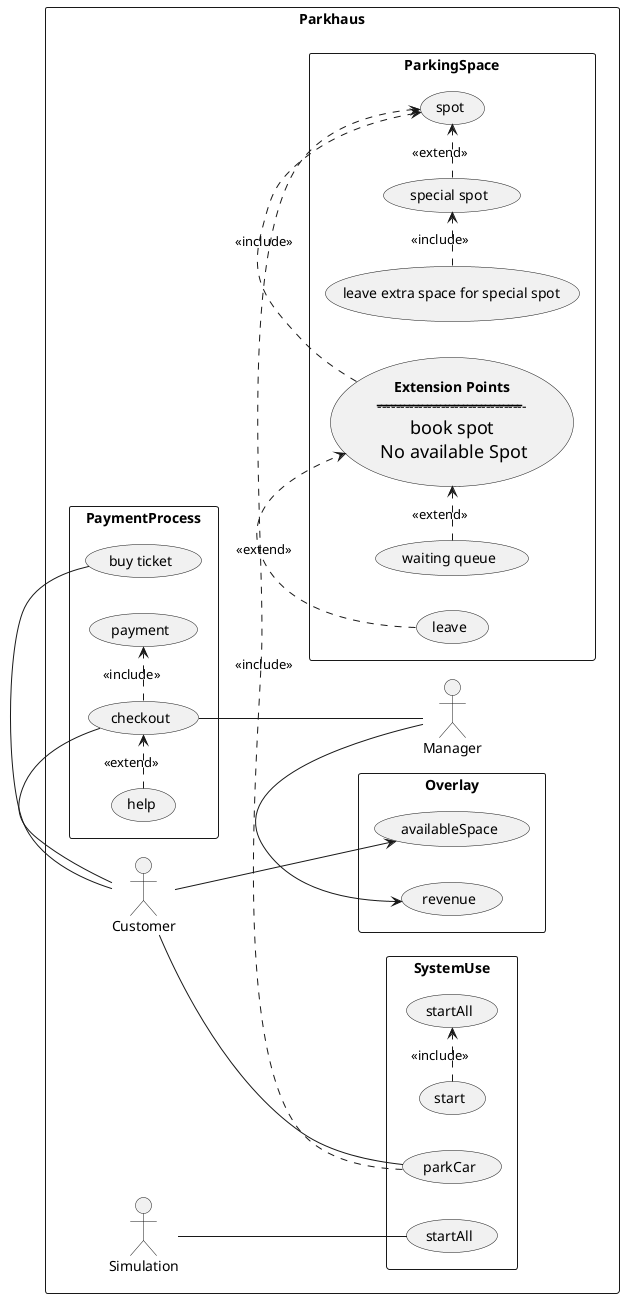 @startuml
left to right direction
skinparam packageStyle rectangle

package Parkhaus {
    actor Simulation as S
    actor Customer as C
    actor Manager as M

    rectangle SystemUse {
        S -- (startAll)
        (startAll) as (sA)
        (parkCar) as pC
        (start) .> (sA) : <<include>>
        C -- (pC)
    }


    rectangle ParkingSpace {
        (** Extension Points **\n ----------------------------------------------------------------------------------------------------------------------------------------------------------------- \n <size:18>book spot</size> \n <size:18>No available Spot</size>) as E1
        (special spot) as (ss)
        (leave extra space for special spot) as (extra spot)
        E1 .> (spot) : <<include>>
        (spot) <. (pC) : <<include>>
        (ss) .> (spot) : <<extend>>
        (extra spot) .> (ss) : <<include>>
        (waiting queue) .> E1 : <<extend>>
        (leave) .> E1 : <<extend>>
    }


    rectangle PaymentProcess {
     (checkout) .> (payment) : <<include>>
        C - (buy ticket)
        C - (checkout)
        (help) .> (checkout) : <<extend>>
        (checkout) -- M
    }


    rectangle Overlay {
        C -> (availableSpace)
        M -> (revenue)
    }
}

@enduml